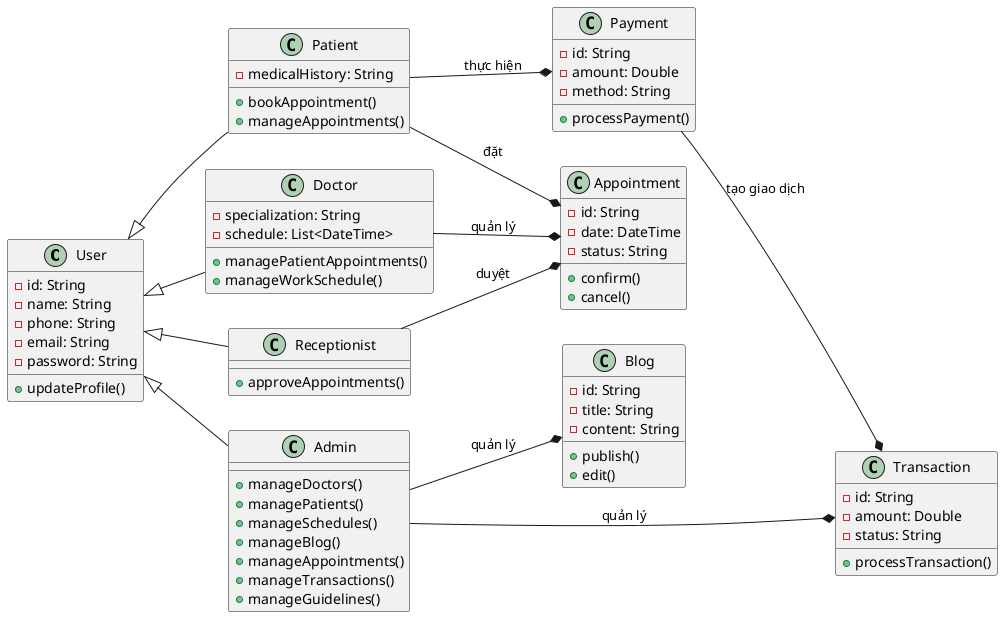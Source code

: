 @startUml ChatGPT gen Raw data
left to right direction

class User {
  - id: String
  - name: String
  - phone: String
  - email: String
  - password: String
  + updateProfile()
}

class Patient {
  - medicalHistory: String
  + bookAppointment()
  + manageAppointments()
}

class Doctor {
  - specialization: String
  - schedule: List<DateTime>
  + managePatientAppointments()
  + manageWorkSchedule()
}

class Receptionist {
  + approveAppointments()
}

class Admin {
  + manageDoctors()
  + managePatients()
  + manageSchedules()
  + manageBlog()
  + manageAppointments()
  + manageTransactions()
  + manageGuidelines()
}

class Appointment {
  - id: String
  - date: DateTime
  - status: String
  + confirm()
  + cancel()
}

class Payment {
  - id: String
  - amount: Double
  - method: String
  + processPayment()
}

class Blog {
  - id: String
  - title: String
  - content: String
  + publish()
  + edit()
}

class Transaction {
  - id: String
  - amount: Double
  - status: String
  + processTransaction()
}

User <|-- Patient
User <|-- Doctor
User <|-- Receptionist
User <|-- Admin
Patient --* Appointment : đặt
Doctor --* Appointment : quản lý
Receptionist --* Appointment : duyệt
Patient --* Payment : thực hiện
Payment --* Transaction : tạo giao dịch
Admin --* Blog : quản lý
Admin --* Transaction : quản lý
@endUml
